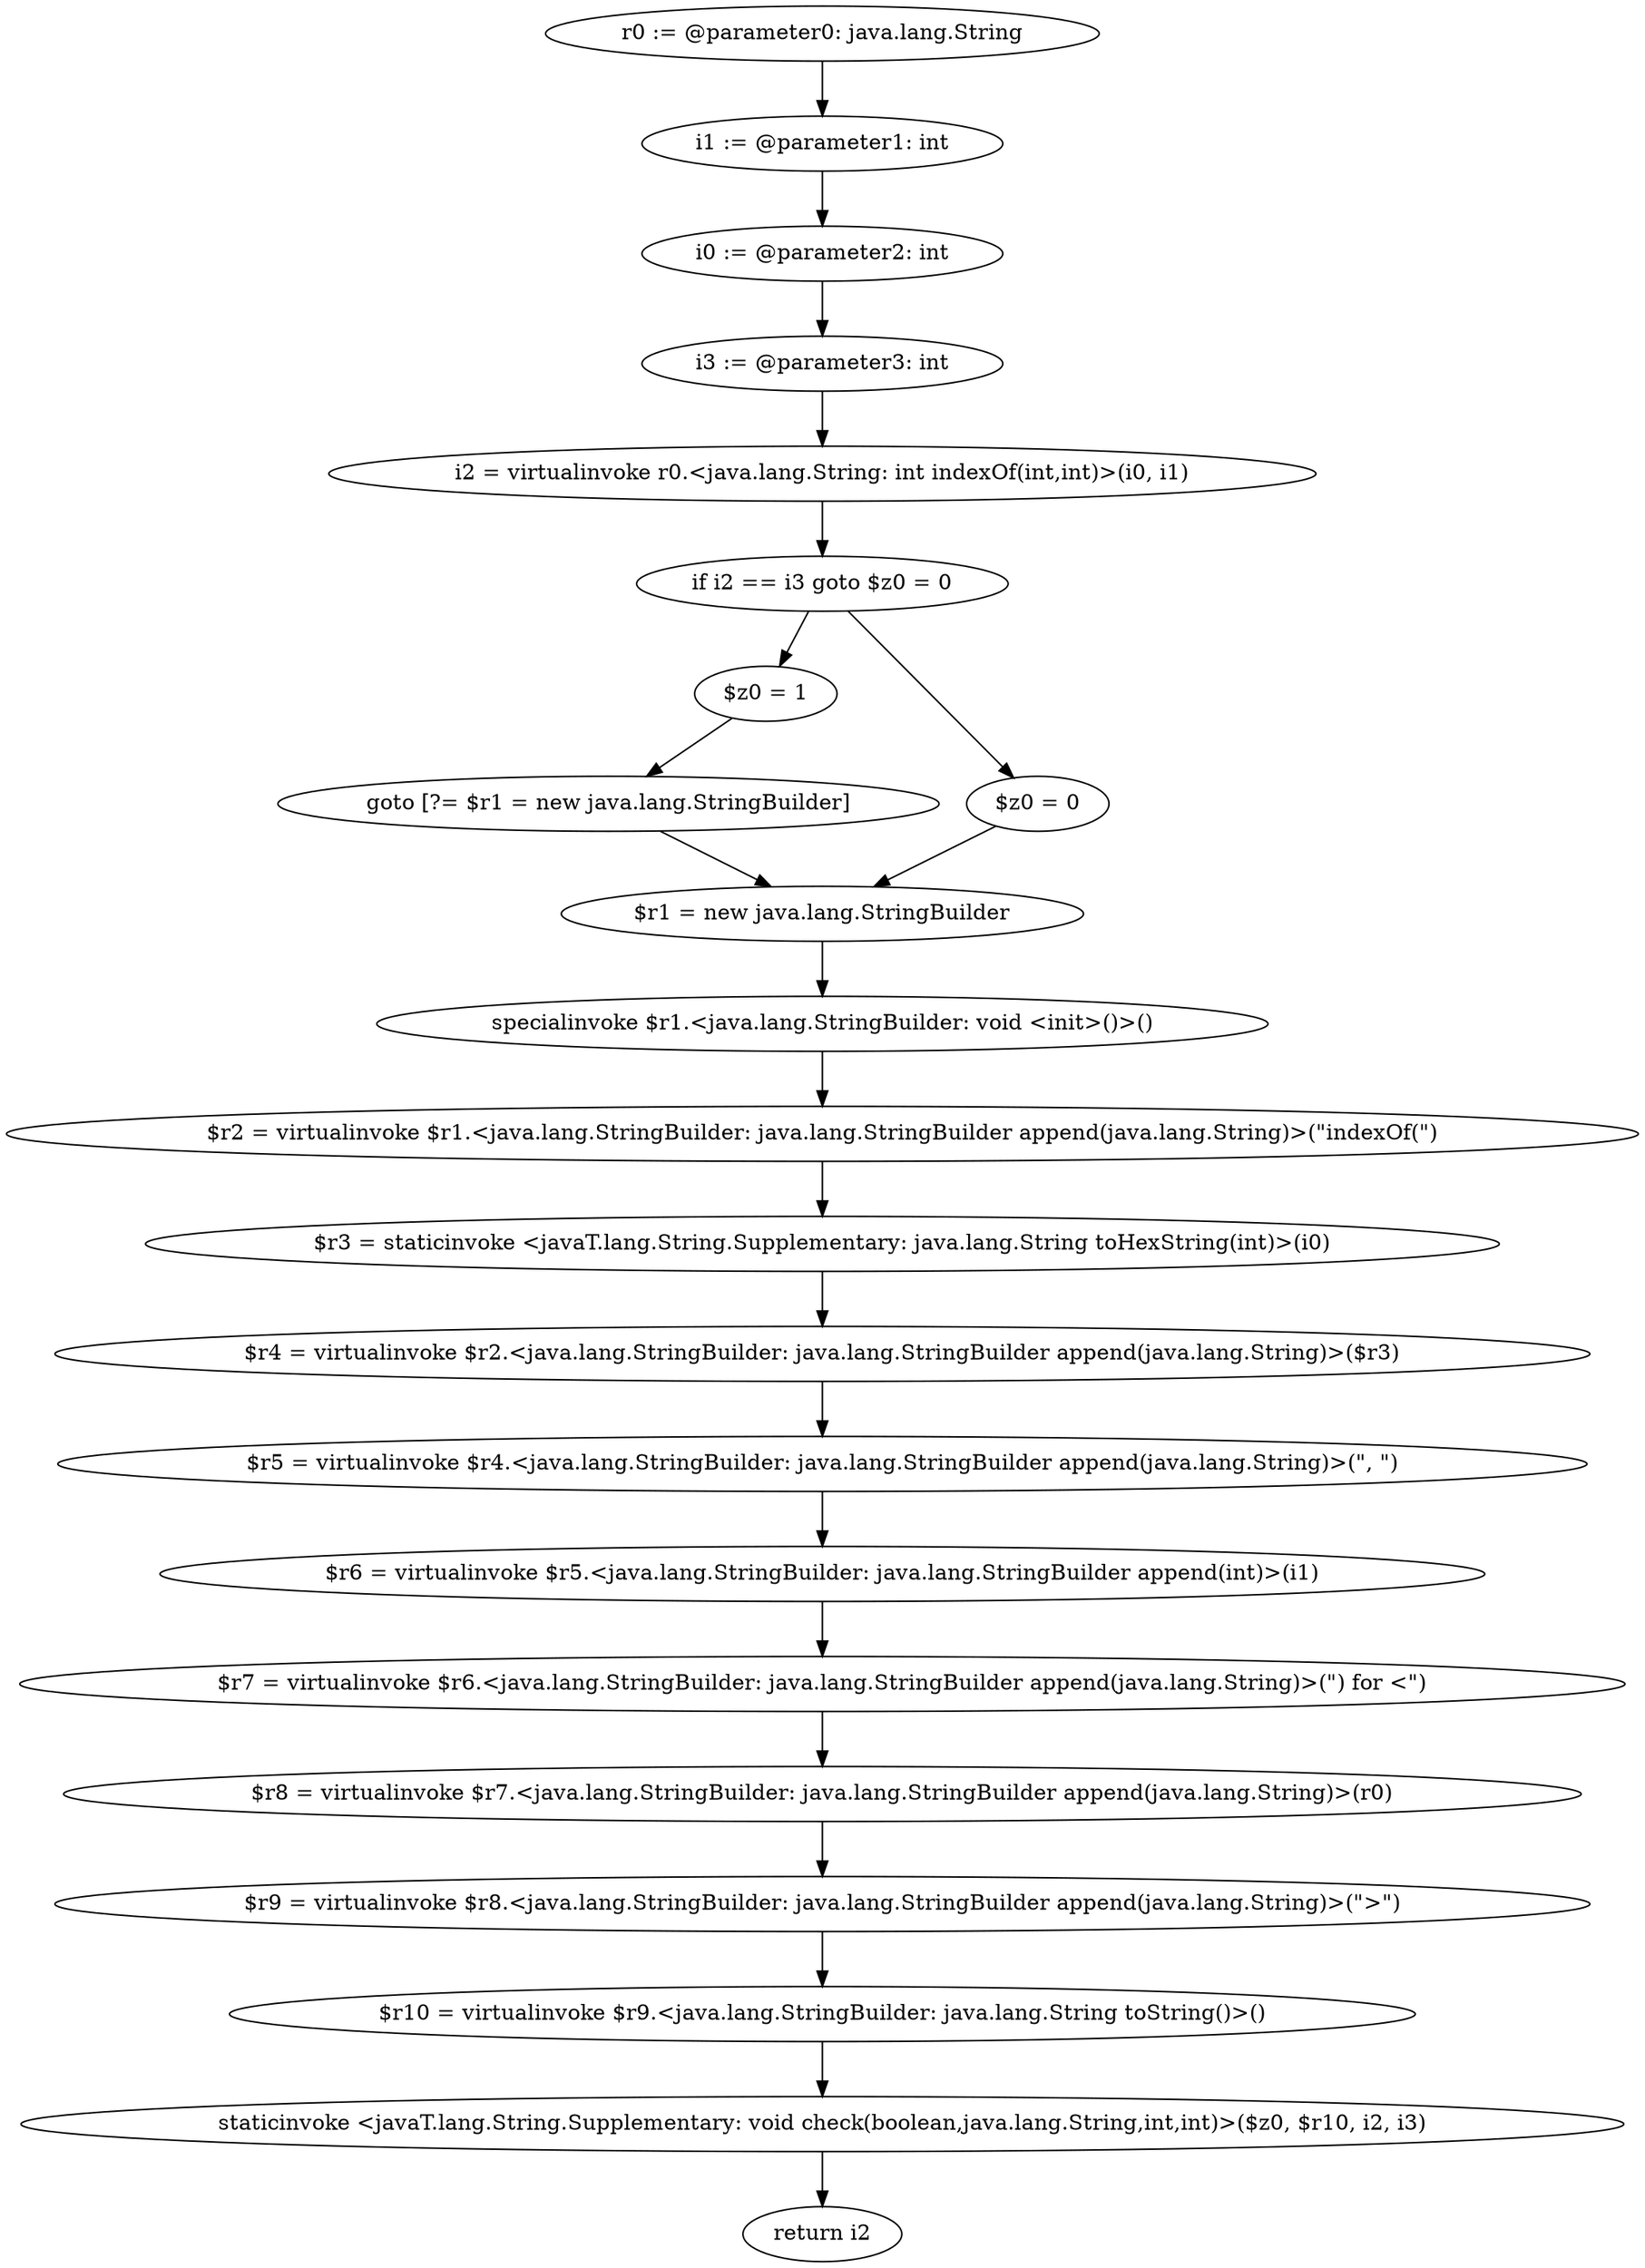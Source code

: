 digraph "unitGraph" {
    "r0 := @parameter0: java.lang.String"
    "i1 := @parameter1: int"
    "i0 := @parameter2: int"
    "i3 := @parameter3: int"
    "i2 = virtualinvoke r0.<java.lang.String: int indexOf(int,int)>(i0, i1)"
    "if i2 == i3 goto $z0 = 0"
    "$z0 = 1"
    "goto [?= $r1 = new java.lang.StringBuilder]"
    "$z0 = 0"
    "$r1 = new java.lang.StringBuilder"
    "specialinvoke $r1.<java.lang.StringBuilder: void <init>()>()"
    "$r2 = virtualinvoke $r1.<java.lang.StringBuilder: java.lang.StringBuilder append(java.lang.String)>(\"indexOf(\")"
    "$r3 = staticinvoke <javaT.lang.String.Supplementary: java.lang.String toHexString(int)>(i0)"
    "$r4 = virtualinvoke $r2.<java.lang.StringBuilder: java.lang.StringBuilder append(java.lang.String)>($r3)"
    "$r5 = virtualinvoke $r4.<java.lang.StringBuilder: java.lang.StringBuilder append(java.lang.String)>(\", \")"
    "$r6 = virtualinvoke $r5.<java.lang.StringBuilder: java.lang.StringBuilder append(int)>(i1)"
    "$r7 = virtualinvoke $r6.<java.lang.StringBuilder: java.lang.StringBuilder append(java.lang.String)>(\") for <\")"
    "$r8 = virtualinvoke $r7.<java.lang.StringBuilder: java.lang.StringBuilder append(java.lang.String)>(r0)"
    "$r9 = virtualinvoke $r8.<java.lang.StringBuilder: java.lang.StringBuilder append(java.lang.String)>(\">\")"
    "$r10 = virtualinvoke $r9.<java.lang.StringBuilder: java.lang.String toString()>()"
    "staticinvoke <javaT.lang.String.Supplementary: void check(boolean,java.lang.String,int,int)>($z0, $r10, i2, i3)"
    "return i2"
    "r0 := @parameter0: java.lang.String"->"i1 := @parameter1: int";
    "i1 := @parameter1: int"->"i0 := @parameter2: int";
    "i0 := @parameter2: int"->"i3 := @parameter3: int";
    "i3 := @parameter3: int"->"i2 = virtualinvoke r0.<java.lang.String: int indexOf(int,int)>(i0, i1)";
    "i2 = virtualinvoke r0.<java.lang.String: int indexOf(int,int)>(i0, i1)"->"if i2 == i3 goto $z0 = 0";
    "if i2 == i3 goto $z0 = 0"->"$z0 = 1";
    "if i2 == i3 goto $z0 = 0"->"$z0 = 0";
    "$z0 = 1"->"goto [?= $r1 = new java.lang.StringBuilder]";
    "goto [?= $r1 = new java.lang.StringBuilder]"->"$r1 = new java.lang.StringBuilder";
    "$z0 = 0"->"$r1 = new java.lang.StringBuilder";
    "$r1 = new java.lang.StringBuilder"->"specialinvoke $r1.<java.lang.StringBuilder: void <init>()>()";
    "specialinvoke $r1.<java.lang.StringBuilder: void <init>()>()"->"$r2 = virtualinvoke $r1.<java.lang.StringBuilder: java.lang.StringBuilder append(java.lang.String)>(\"indexOf(\")";
    "$r2 = virtualinvoke $r1.<java.lang.StringBuilder: java.lang.StringBuilder append(java.lang.String)>(\"indexOf(\")"->"$r3 = staticinvoke <javaT.lang.String.Supplementary: java.lang.String toHexString(int)>(i0)";
    "$r3 = staticinvoke <javaT.lang.String.Supplementary: java.lang.String toHexString(int)>(i0)"->"$r4 = virtualinvoke $r2.<java.lang.StringBuilder: java.lang.StringBuilder append(java.lang.String)>($r3)";
    "$r4 = virtualinvoke $r2.<java.lang.StringBuilder: java.lang.StringBuilder append(java.lang.String)>($r3)"->"$r5 = virtualinvoke $r4.<java.lang.StringBuilder: java.lang.StringBuilder append(java.lang.String)>(\", \")";
    "$r5 = virtualinvoke $r4.<java.lang.StringBuilder: java.lang.StringBuilder append(java.lang.String)>(\", \")"->"$r6 = virtualinvoke $r5.<java.lang.StringBuilder: java.lang.StringBuilder append(int)>(i1)";
    "$r6 = virtualinvoke $r5.<java.lang.StringBuilder: java.lang.StringBuilder append(int)>(i1)"->"$r7 = virtualinvoke $r6.<java.lang.StringBuilder: java.lang.StringBuilder append(java.lang.String)>(\") for <\")";
    "$r7 = virtualinvoke $r6.<java.lang.StringBuilder: java.lang.StringBuilder append(java.lang.String)>(\") for <\")"->"$r8 = virtualinvoke $r7.<java.lang.StringBuilder: java.lang.StringBuilder append(java.lang.String)>(r0)";
    "$r8 = virtualinvoke $r7.<java.lang.StringBuilder: java.lang.StringBuilder append(java.lang.String)>(r0)"->"$r9 = virtualinvoke $r8.<java.lang.StringBuilder: java.lang.StringBuilder append(java.lang.String)>(\">\")";
    "$r9 = virtualinvoke $r8.<java.lang.StringBuilder: java.lang.StringBuilder append(java.lang.String)>(\">\")"->"$r10 = virtualinvoke $r9.<java.lang.StringBuilder: java.lang.String toString()>()";
    "$r10 = virtualinvoke $r9.<java.lang.StringBuilder: java.lang.String toString()>()"->"staticinvoke <javaT.lang.String.Supplementary: void check(boolean,java.lang.String,int,int)>($z0, $r10, i2, i3)";
    "staticinvoke <javaT.lang.String.Supplementary: void check(boolean,java.lang.String,int,int)>($z0, $r10, i2, i3)"->"return i2";
}
